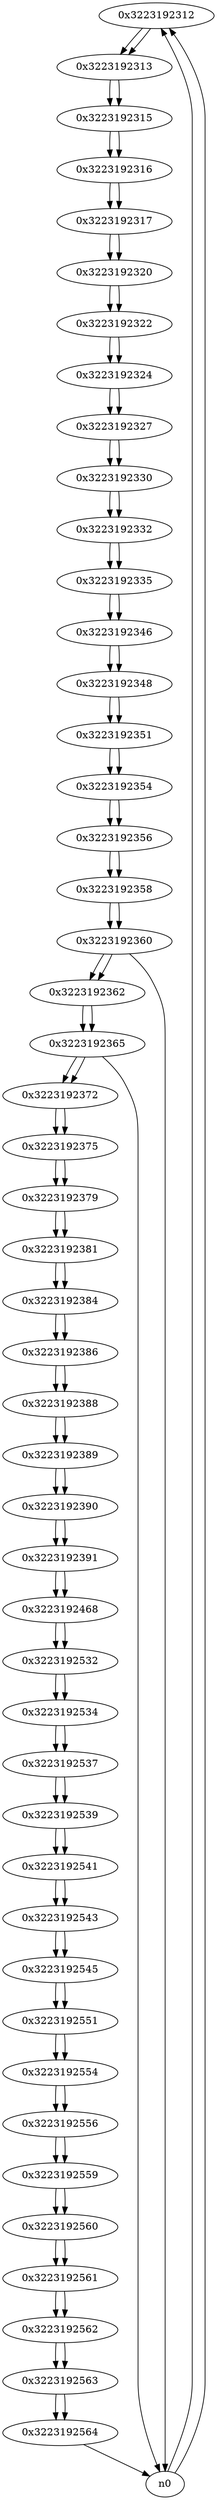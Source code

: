 digraph G{
/* nodes */
  n1 [label="0x3223192312"]
  n2 [label="0x3223192313"]
  n3 [label="0x3223192315"]
  n4 [label="0x3223192316"]
  n5 [label="0x3223192317"]
  n6 [label="0x3223192320"]
  n7 [label="0x3223192322"]
  n8 [label="0x3223192324"]
  n9 [label="0x3223192327"]
  n10 [label="0x3223192330"]
  n11 [label="0x3223192332"]
  n12 [label="0x3223192335"]
  n13 [label="0x3223192346"]
  n14 [label="0x3223192348"]
  n15 [label="0x3223192351"]
  n16 [label="0x3223192354"]
  n17 [label="0x3223192356"]
  n18 [label="0x3223192358"]
  n19 [label="0x3223192360"]
  n20 [label="0x3223192362"]
  n21 [label="0x3223192365"]
  n22 [label="0x3223192372"]
  n23 [label="0x3223192375"]
  n24 [label="0x3223192379"]
  n25 [label="0x3223192381"]
  n26 [label="0x3223192384"]
  n27 [label="0x3223192386"]
  n28 [label="0x3223192388"]
  n29 [label="0x3223192389"]
  n30 [label="0x3223192390"]
  n31 [label="0x3223192391"]
  n32 [label="0x3223192468"]
  n33 [label="0x3223192532"]
  n34 [label="0x3223192534"]
  n35 [label="0x3223192537"]
  n36 [label="0x3223192539"]
  n37 [label="0x3223192541"]
  n38 [label="0x3223192543"]
  n39 [label="0x3223192545"]
  n40 [label="0x3223192551"]
  n41 [label="0x3223192554"]
  n42 [label="0x3223192556"]
  n43 [label="0x3223192559"]
  n44 [label="0x3223192560"]
  n45 [label="0x3223192561"]
  n46 [label="0x3223192562"]
  n47 [label="0x3223192563"]
  n48 [label="0x3223192564"]
/* edges */
n1 -> n2;
n0 -> n1;
n0 -> n1;
n2 -> n3;
n1 -> n2;
n3 -> n4;
n2 -> n3;
n4 -> n5;
n3 -> n4;
n5 -> n6;
n4 -> n5;
n6 -> n7;
n5 -> n6;
n7 -> n8;
n6 -> n7;
n8 -> n9;
n7 -> n8;
n9 -> n10;
n8 -> n9;
n10 -> n11;
n9 -> n10;
n11 -> n12;
n10 -> n11;
n12 -> n13;
n11 -> n12;
n13 -> n14;
n12 -> n13;
n14 -> n15;
n13 -> n14;
n15 -> n16;
n14 -> n15;
n16 -> n17;
n15 -> n16;
n17 -> n18;
n16 -> n17;
n18 -> n19;
n17 -> n18;
n19 -> n20;
n19 -> n0;
n18 -> n19;
n20 -> n21;
n19 -> n20;
n21 -> n22;
n21 -> n0;
n20 -> n21;
n22 -> n23;
n21 -> n22;
n23 -> n24;
n22 -> n23;
n24 -> n25;
n23 -> n24;
n25 -> n26;
n24 -> n25;
n26 -> n27;
n25 -> n26;
n27 -> n28;
n26 -> n27;
n28 -> n29;
n27 -> n28;
n29 -> n30;
n28 -> n29;
n30 -> n31;
n29 -> n30;
n31 -> n32;
n30 -> n31;
n32 -> n33;
n31 -> n32;
n33 -> n34;
n32 -> n33;
n34 -> n35;
n33 -> n34;
n35 -> n36;
n34 -> n35;
n36 -> n37;
n35 -> n36;
n37 -> n38;
n36 -> n37;
n38 -> n39;
n37 -> n38;
n39 -> n40;
n38 -> n39;
n40 -> n41;
n39 -> n40;
n41 -> n42;
n40 -> n41;
n42 -> n43;
n41 -> n42;
n43 -> n44;
n42 -> n43;
n44 -> n45;
n43 -> n44;
n45 -> n46;
n44 -> n45;
n46 -> n47;
n45 -> n46;
n47 -> n48;
n46 -> n47;
n48 -> n0;
n47 -> n48;
}
